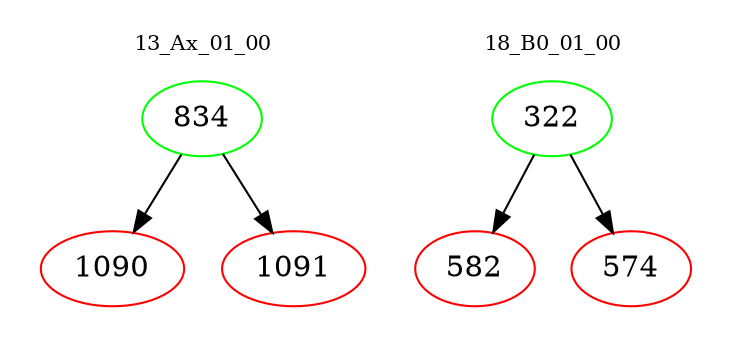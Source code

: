 digraph{
subgraph cluster_0 {
color = white
label = "13_Ax_01_00";
fontsize=10;
T0_834 [label="834", color="green"]
T0_834 -> T0_1090 [color="black"]
T0_1090 [label="1090", color="red"]
T0_834 -> T0_1091 [color="black"]
T0_1091 [label="1091", color="red"]
}
subgraph cluster_1 {
color = white
label = "18_B0_01_00";
fontsize=10;
T1_322 [label="322", color="green"]
T1_322 -> T1_582 [color="black"]
T1_582 [label="582", color="red"]
T1_322 -> T1_574 [color="black"]
T1_574 [label="574", color="red"]
}
}
